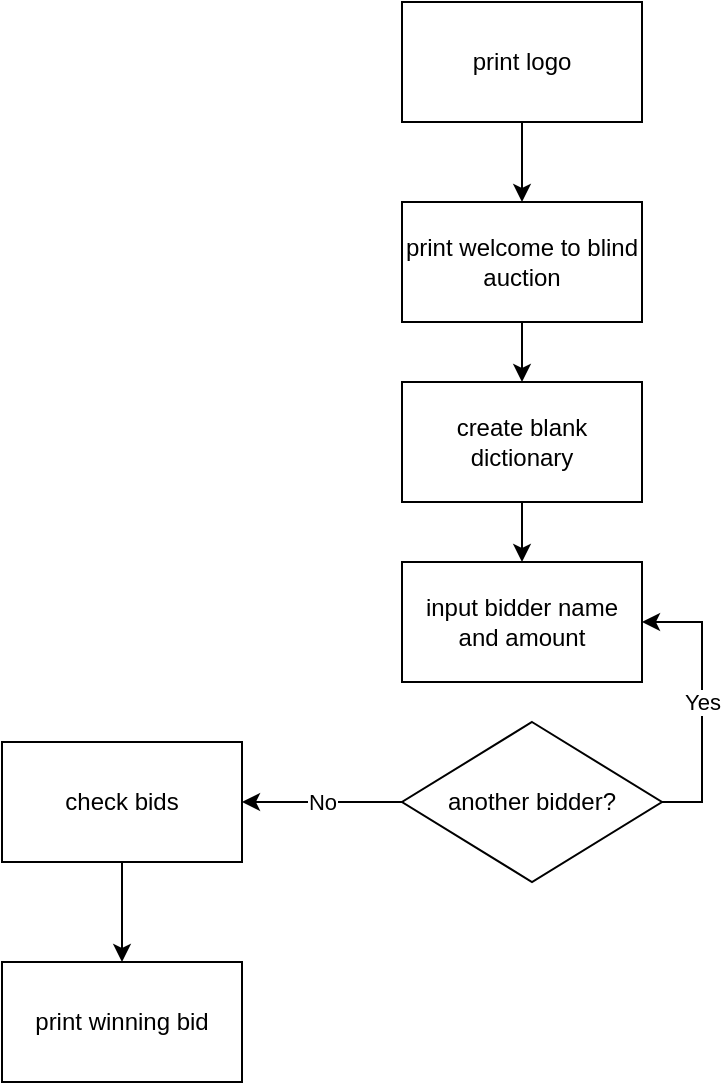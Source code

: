 <mxfile version="22.1.21" type="github">
  <diagram name="Page-1" id="eWkvGwyeHB7CW2dsNWsv">
    <mxGraphModel dx="1434" dy="746" grid="1" gridSize="10" guides="1" tooltips="1" connect="1" arrows="1" fold="1" page="1" pageScale="1" pageWidth="850" pageHeight="1100" math="0" shadow="0">
      <root>
        <mxCell id="0" />
        <mxCell id="1" parent="0" />
        <mxCell id="2alB5OL39Hzy51NyVhFJ-3" style="edgeStyle=orthogonalEdgeStyle;rounded=0;orthogonalLoop=1;jettySize=auto;html=1;exitX=0.5;exitY=1;exitDx=0;exitDy=0;entryX=0.5;entryY=0;entryDx=0;entryDy=0;" edge="1" parent="1" source="2alB5OL39Hzy51NyVhFJ-1" target="2alB5OL39Hzy51NyVhFJ-2">
          <mxGeometry relative="1" as="geometry" />
        </mxCell>
        <mxCell id="2alB5OL39Hzy51NyVhFJ-1" value="print logo" style="rounded=0;whiteSpace=wrap;html=1;" vertex="1" parent="1">
          <mxGeometry x="350" y="60" width="120" height="60" as="geometry" />
        </mxCell>
        <mxCell id="2alB5OL39Hzy51NyVhFJ-5" style="edgeStyle=orthogonalEdgeStyle;rounded=0;orthogonalLoop=1;jettySize=auto;html=1;exitX=0.5;exitY=1;exitDx=0;exitDy=0;entryX=0.5;entryY=0;entryDx=0;entryDy=0;" edge="1" parent="1" source="2alB5OL39Hzy51NyVhFJ-2" target="2alB5OL39Hzy51NyVhFJ-4">
          <mxGeometry relative="1" as="geometry" />
        </mxCell>
        <mxCell id="2alB5OL39Hzy51NyVhFJ-2" value="print welcome to blind auction" style="rounded=0;whiteSpace=wrap;html=1;" vertex="1" parent="1">
          <mxGeometry x="350" y="160" width="120" height="60" as="geometry" />
        </mxCell>
        <mxCell id="2alB5OL39Hzy51NyVhFJ-7" style="edgeStyle=orthogonalEdgeStyle;rounded=0;orthogonalLoop=1;jettySize=auto;html=1;exitX=0.5;exitY=1;exitDx=0;exitDy=0;entryX=0.5;entryY=0;entryDx=0;entryDy=0;" edge="1" parent="1" source="2alB5OL39Hzy51NyVhFJ-4" target="2alB5OL39Hzy51NyVhFJ-6">
          <mxGeometry relative="1" as="geometry" />
        </mxCell>
        <mxCell id="2alB5OL39Hzy51NyVhFJ-4" value="create blank dictionary" style="rounded=0;whiteSpace=wrap;html=1;" vertex="1" parent="1">
          <mxGeometry x="350" y="250" width="120" height="60" as="geometry" />
        </mxCell>
        <mxCell id="2alB5OL39Hzy51NyVhFJ-6" value="input bidder name and amount" style="rounded=0;whiteSpace=wrap;html=1;" vertex="1" parent="1">
          <mxGeometry x="350" y="340" width="120" height="60" as="geometry" />
        </mxCell>
        <mxCell id="2alB5OL39Hzy51NyVhFJ-10" value="Yes" style="edgeStyle=orthogonalEdgeStyle;rounded=0;orthogonalLoop=1;jettySize=auto;html=1;exitX=1;exitY=0.5;exitDx=0;exitDy=0;entryX=1;entryY=0.5;entryDx=0;entryDy=0;" edge="1" parent="1" source="2alB5OL39Hzy51NyVhFJ-8" target="2alB5OL39Hzy51NyVhFJ-6">
          <mxGeometry relative="1" as="geometry" />
        </mxCell>
        <mxCell id="2alB5OL39Hzy51NyVhFJ-12" value="No" style="edgeStyle=orthogonalEdgeStyle;rounded=0;orthogonalLoop=1;jettySize=auto;html=1;exitX=0;exitY=0.5;exitDx=0;exitDy=0;entryX=1;entryY=0.5;entryDx=0;entryDy=0;" edge="1" parent="1" source="2alB5OL39Hzy51NyVhFJ-8" target="2alB5OL39Hzy51NyVhFJ-11">
          <mxGeometry relative="1" as="geometry" />
        </mxCell>
        <mxCell id="2alB5OL39Hzy51NyVhFJ-8" value="another bidder?" style="rhombus;whiteSpace=wrap;html=1;" vertex="1" parent="1">
          <mxGeometry x="350" y="420" width="130" height="80" as="geometry" />
        </mxCell>
        <mxCell id="2alB5OL39Hzy51NyVhFJ-14" style="edgeStyle=orthogonalEdgeStyle;rounded=0;orthogonalLoop=1;jettySize=auto;html=1;exitX=0.5;exitY=1;exitDx=0;exitDy=0;entryX=0.5;entryY=0;entryDx=0;entryDy=0;" edge="1" parent="1" source="2alB5OL39Hzy51NyVhFJ-11" target="2alB5OL39Hzy51NyVhFJ-13">
          <mxGeometry relative="1" as="geometry" />
        </mxCell>
        <mxCell id="2alB5OL39Hzy51NyVhFJ-11" value="check bids" style="rounded=0;whiteSpace=wrap;html=1;" vertex="1" parent="1">
          <mxGeometry x="150" y="430" width="120" height="60" as="geometry" />
        </mxCell>
        <mxCell id="2alB5OL39Hzy51NyVhFJ-13" value="print winning bid" style="rounded=0;whiteSpace=wrap;html=1;" vertex="1" parent="1">
          <mxGeometry x="150" y="540" width="120" height="60" as="geometry" />
        </mxCell>
      </root>
    </mxGraphModel>
  </diagram>
</mxfile>
